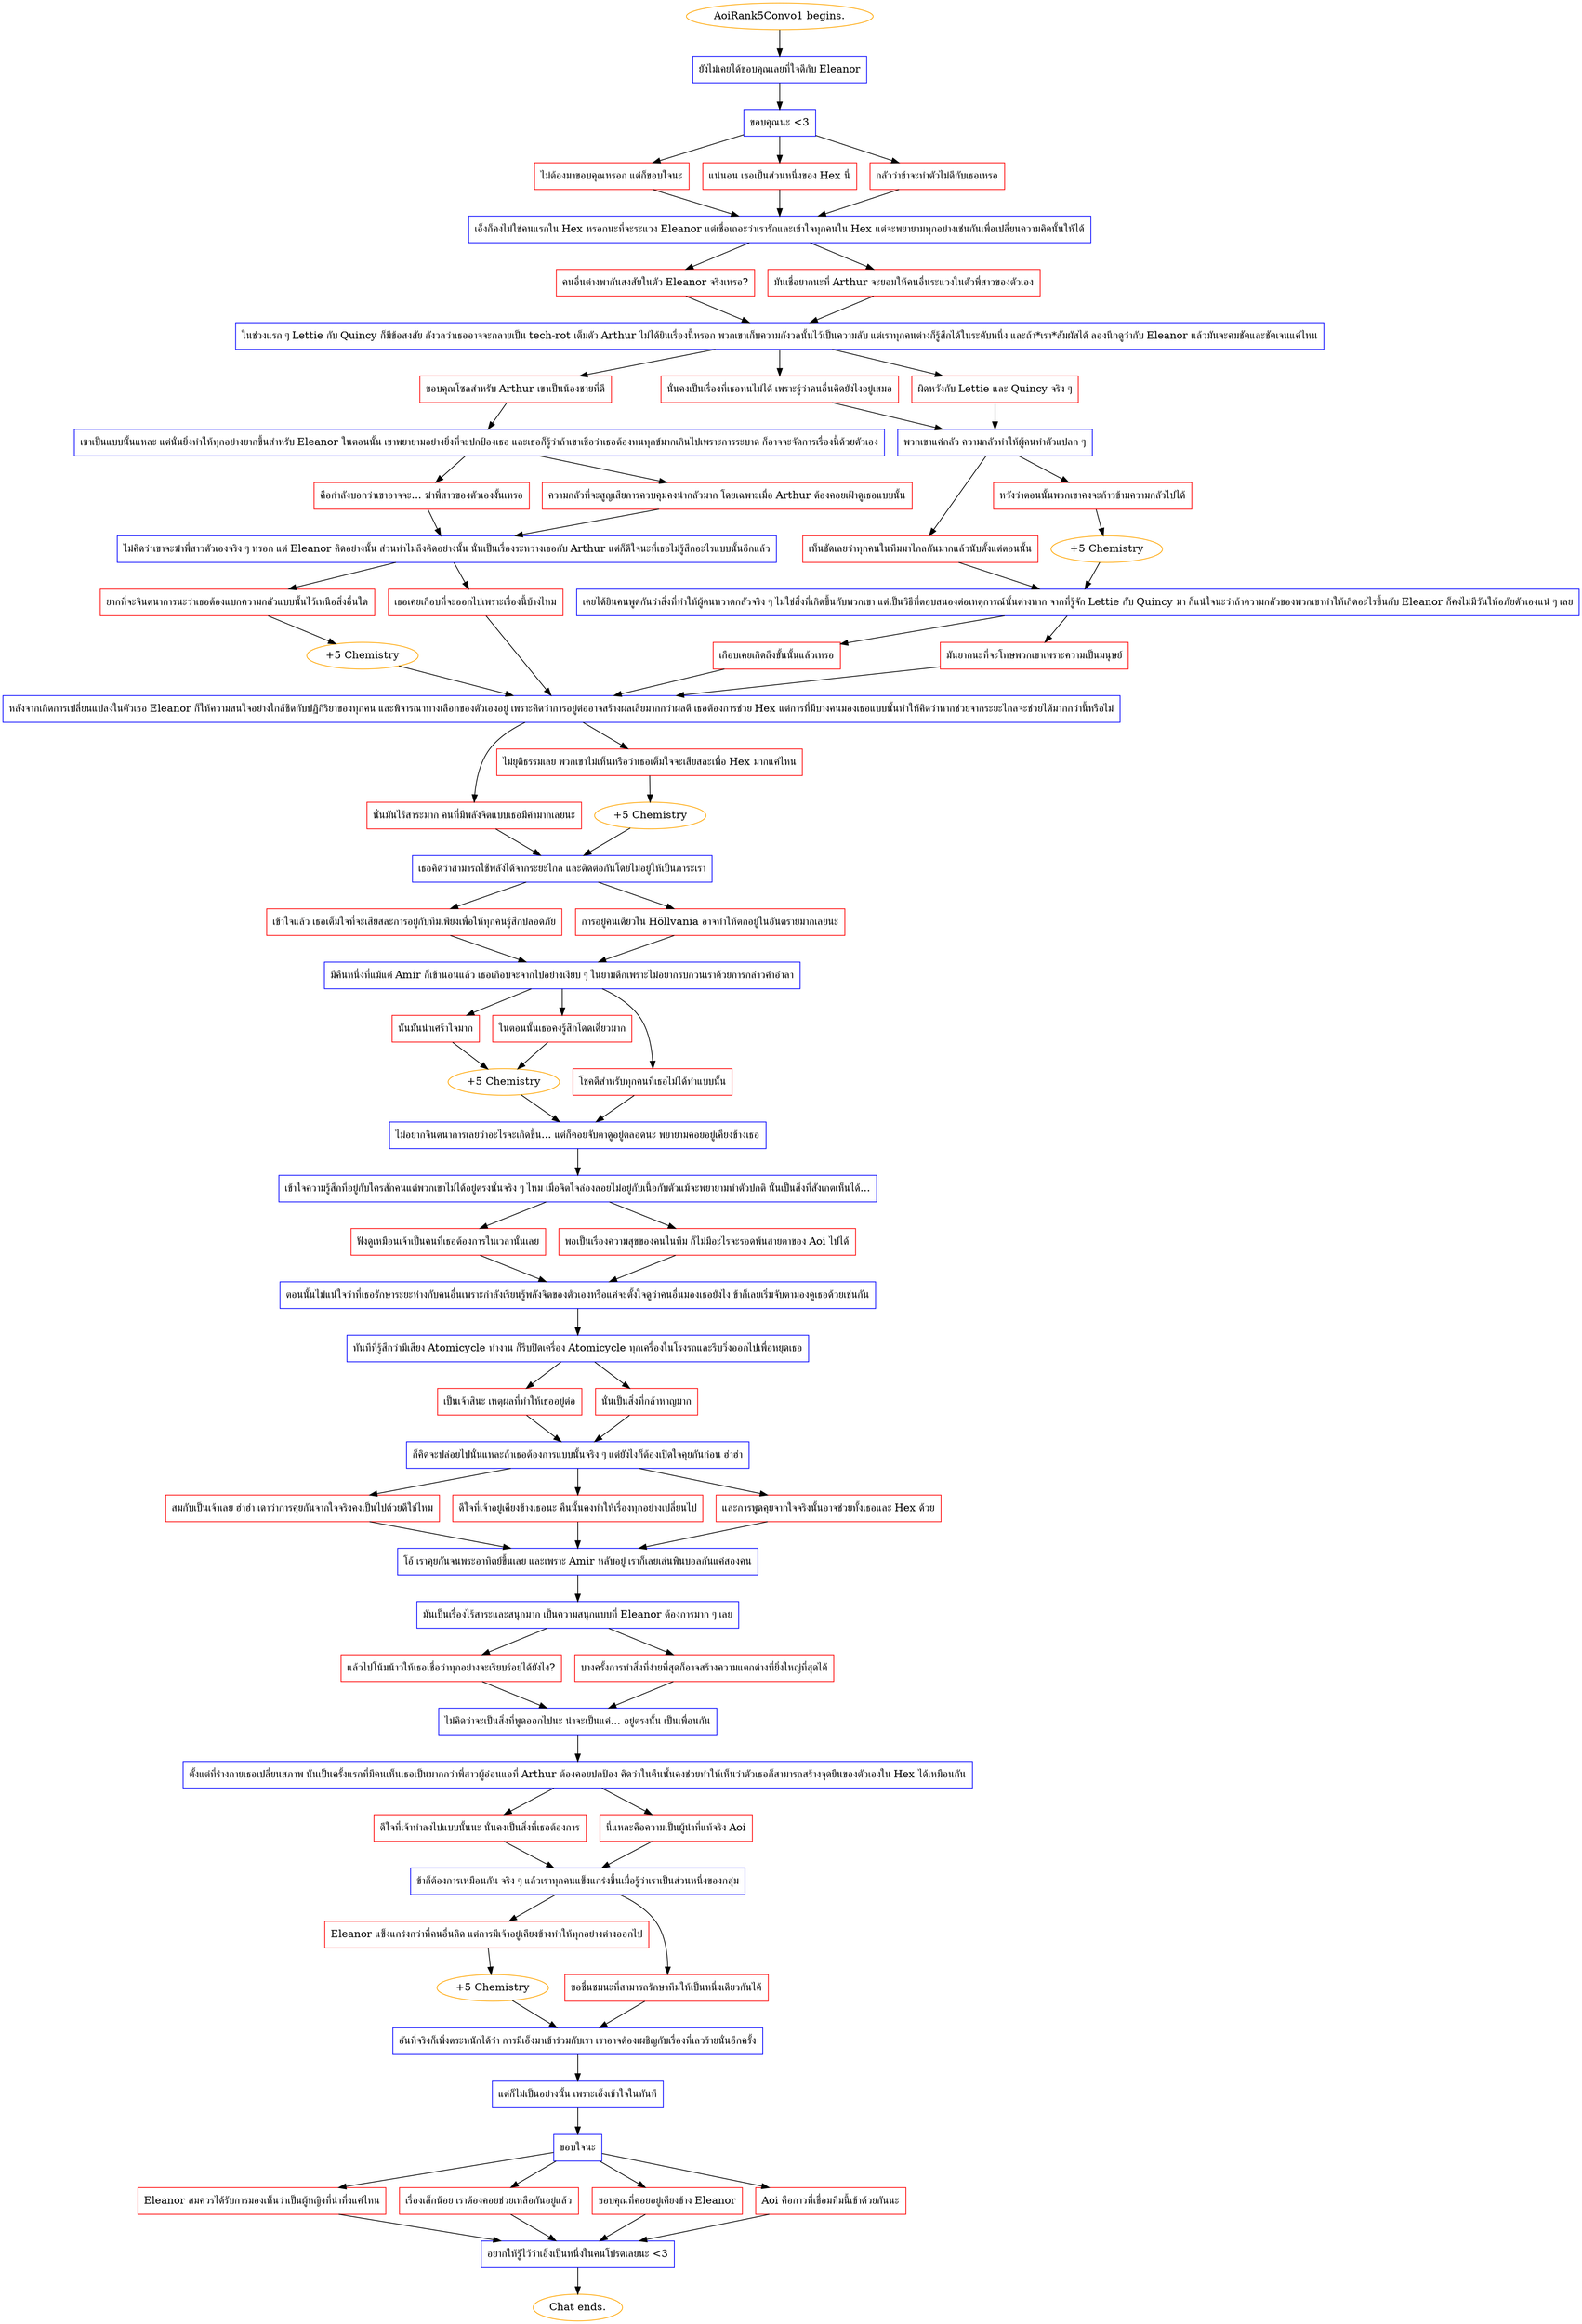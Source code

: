 digraph {
	"AoiRank5Convo1 begins." [color=orange];
		"AoiRank5Convo1 begins." -> j1566284253;
	j1566284253 [label="ยังไม่เคยได้ขอบคุณเลยที่ใจดีกับ Eleanor",shape=box,color=blue];
		j1566284253 -> j711810174;
	j711810174 [label="ขอบคุณนะ <3",shape=box,color=blue];
		j711810174 -> j205624667;
		j711810174 -> j1281321509;
		j711810174 -> j1318293211;
	j205624667 [label="ไม่ต้องมาขอบคุณหรอก แต่ก็ขอบใจนะ",shape=box,color=red];
		j205624667 -> j3745365389;
	j1281321509 [label="แน่นอน เธอเป็นส่วนหนึ่งของ Hex นี่",shape=box,color=red];
		j1281321509 -> j3745365389;
	j1318293211 [label="กลัวว่าข้าจะทำตัวไม่ดีกับเธอเหรอ",shape=box,color=red];
		j1318293211 -> j3745365389;
	j3745365389 [label="เอ็งก็คงไม่ใช่คนแรกใน Hex หรอกนะที่จะระแวง Eleanor แต่เชื่อเถอะว่าเรารักและเข้าใจทุกคนใน Hex แต่จะพยายามทุกอย่างเช่นกันเพื่อเปลี่ยนความคิดนั้นให้ได้",shape=box,color=blue];
		j3745365389 -> j2097706948;
		j3745365389 -> j3059111347;
	j2097706948 [label="คนอื่นต่างพากันสงสัยในตัว Eleanor จริงเหรอ?",shape=box,color=red];
		j2097706948 -> j3647173434;
	j3059111347 [label="มันเชื่อยากนะที่ Arthur จะยอมให้คนอื่นระแวงในตัวพี่สาวของตัวเอง",shape=box,color=red];
		j3059111347 -> j3647173434;
	j3647173434 [label="ในช่วงแรก ๆ Lettie กับ Quincy ก็มีข้อสงสัย กังวลว่าเธออาจจะกลายเป็น tech-rot เต็มตัว Arthur ไม่ได้ยินเรื่องนี้หรอก พวกเขาเก็บความกังวลนั้นไว้เป็นความลับ แต่เราทุกคนต่างก็รู้สึกได้ในระดับหนึ่ง และถ้า*เรา*สัมผัสได้ ลองนึกดูว่ากับ Eleanor แล้วมันจะคมชัดและชัดเจนแค่ไหน",shape=box,color=blue];
		j3647173434 -> j3771011180;
		j3647173434 -> j1248818500;
		j3647173434 -> j2597609808;
	j3771011180 [label="ขอบคุณโซลสำหรับ Arthur เขาเป็นน้องชายที่ดี",shape=box,color=red];
		j3771011180 -> j3562176681;
	j1248818500 [label="นั่นคงเป็นเรื่องที่เธอทนไม่ได้ เพราะรู้ว่าคนอื่นคิดยังไงอยู่เสมอ",shape=box,color=red];
		j1248818500 -> j911225285;
	j2597609808 [label="ผิดหวังกับ Lettie และ Quincy จริง ๆ",shape=box,color=red];
		j2597609808 -> j911225285;
	j3562176681 [label="เขาเป็นแบบนั้นแหละ แต่นั่นยิ่งทำให้ทุกอย่างยากขึ้นสำหรับ Eleanor ในตอนนั้น เขาพยายามอย่างยิ่งที่จะปกป้องเธอ และเธอก็รู้ว่าถ้าเขาเชื่อว่าเธอต้องทนทุกข์มากเกินไปเพราะการระบาด ก็อาจจะจัดการเรื่องนี้ด้วยตัวเอง",shape=box,color=blue];
		j3562176681 -> j1127136966;
		j3562176681 -> j1614342731;
	j911225285 [label="พวกเขาแค่กลัว ความกลัวทำให้ผู้คนทำตัวแปลก ๆ",shape=box,color=blue];
		j911225285 -> j3536165295;
		j911225285 -> j1495291101;
	j1127136966 [label="คือกำลังบอกว่าเขาอาจจะ... ฆ่าพี่สาวของตัวเองงั้นเหรอ",shape=box,color=red];
		j1127136966 -> j3489968582;
	j1614342731 [label="ความกลัวที่จะสูญเสียการควบคุมคงน่ากลัวมาก โดยเฉพาะเมื่อ Arthur ต้องคอยเฝ้าดูเธอแบบนั้น",shape=box,color=red];
		j1614342731 -> j3489968582;
	j3536165295 [label="เห็นชัดเลยว่าทุกคนในทีมมาไกลกันมากแล้วนับตั้งแต่ตอนนั้น",shape=box,color=red];
		j3536165295 -> j3140132171;
	j1495291101 [label="หวังว่าตอนนั้นพวกเขาคงจะก้าวข้ามความกลัวไปได้",shape=box,color=red];
		j1495291101 -> j2162104220;
	j3489968582 [label="ไม่คิดว่าเขาจะฆ่าพี่สาวตัวเองจริง ๆ หรอก แต่ Eleanor คิดอย่างนั้น ส่วนทำไมถึงคิดอย่างนั้น นั่นเป็นเรื่องระหว่างเธอกับ Arthur แต่ก็ดีใจนะที่เธอไม่รู้สึกอะไรแบบนั้นอีกแล้ว",shape=box,color=blue];
		j3489968582 -> j2074740495;
		j3489968582 -> j3490293375;
	j3140132171 [label="เคยได้ยินคนพูดกันว่าสิ่งที่ทำให้ผู้คนหวาดกลัวจริง ๆ ไม่ใช่สิ่งที่เกิดขึ้นกับพวกเขา แต่เป็นวิธีที่ตอบสนองต่อเหตุการณ์นั้นต่างหาก จากที่รู้จัก Lettie กับ Quincy มา ก็แน่ใจนะว่าถ้าความกลัวของพวกเขาทำให้เกิดอะไรขึ้นกับ Eleanor ก็คงไม่มีวันให้อภัยตัวเองแน่ ๆ เลย",shape=box,color=blue];
		j3140132171 -> j2268344564;
		j3140132171 -> j1042277015;
	j2162104220 [label="+5 Chemistry",color=orange];
		j2162104220 -> j3140132171;
	j2074740495 [label="ยากที่จะจินตนาการนะว่าเธอต้องแบกความกลัวแบบนั้นไว้เหนือสิ่งอื่นใด",shape=box,color=red];
		j2074740495 -> j1913123693;
	j3490293375 [label="เธอเคยเกือบที่จะออกไปเพราะเรื่องนี้บ้างไหม",shape=box,color=red];
		j3490293375 -> j2803262552;
	j2268344564 [label="เกือบเคยเกิดถึงขั้นนั้นแล้วเหรอ",shape=box,color=red];
		j2268344564 -> j2803262552;
	j1042277015 [label="มันยากนะที่จะโทษพวกเขาเพราะความเป็นมนุษย์",shape=box,color=red];
		j1042277015 -> j2803262552;
	j1913123693 [label="+5 Chemistry",color=orange];
		j1913123693 -> j2803262552;
	j2803262552 [label="หลังจากเกิดการเปลี่ยนแปลงในตัวเธอ Eleanor ก็ให้ความสนใจอย่างใกล้ชิดกับปฏิกิริยาของทุกคน และพิจารณาทางเลือกของตัวเองอยู่ เพราะคิดว่าการอยู่ต่ออาจสร้างผลเสียมากกว่าผลดี เธอต้องการช่วย Hex แต่การที่มีบางคนมองเธอแบบนั้นทำให้คิดว่าหากช่วยจากระยะไกลจะช่วยได้มากกว่านี้หรือไม่",shape=box,color=blue];
		j2803262552 -> j391401096;
		j2803262552 -> j2090515350;
	j391401096 [label="นั่นมันไร้สาระมาก คนที่มีพลังจิตแบบเธอมีค่ามากเลยนะ",shape=box,color=red];
		j391401096 -> j1300550466;
	j2090515350 [label="ไม่ยุติธรรมเลย พวกเขาไม่เห็นหรือว่าเธอเต็มใจจะเสียสละเพื่อ Hex มากแค่ไหน",shape=box,color=red];
		j2090515350 -> j2925149303;
	j1300550466 [label="เธอคิดว่าสามารถใช้พลังได้จากระยะไกล และติดต่อกันโดยไม่อยู่ให้เป็นภาระเรา",shape=box,color=blue];
		j1300550466 -> j3883907252;
		j1300550466 -> j2695881078;
	j2925149303 [label="+5 Chemistry",color=orange];
		j2925149303 -> j1300550466;
	j3883907252 [label="เข้าใจแล้ว เธอเต็มใจที่จะเสียสละการอยู่กับทีมเพียงเพื่อให้ทุกคนรู้สึกปลอดภัย",shape=box,color=red];
		j3883907252 -> j1463593111;
	j2695881078 [label="การอยู่คนเดียวใน Höllvania อาจทำให้ตกอยู่ในอันตรายมากเลยนะ",shape=box,color=red];
		j2695881078 -> j1463593111;
	j1463593111 [label="มีคืนหนึ่งที่แม้แต่ Amir ก็เข้านอนแล้ว เธอเกือบจะจากไปอย่างเงียบ ๆ ในยามดึกเพราะไม่อยากรบกวนเราด้วยการกล่าวคำอำลา",shape=box,color=blue];
		j1463593111 -> j1111938598;
		j1463593111 -> j3214832909;
		j1463593111 -> j1651874952;
	j1111938598 [label="นั่นมันน่าเศร้าใจมาก",shape=box,color=red];
		j1111938598 -> j3039666693;
	j3214832909 [label="โชคดีสำหรับทุกคนที่เธอไม่ได้ทำแบบนั้น",shape=box,color=red];
		j3214832909 -> j3256384453;
	j1651874952 [label="ในตอนนั้นเธอคงรู้สึกโดดเดี่ยวมาก",shape=box,color=red];
		j1651874952 -> j3039666693;
	j3039666693 [label="+5 Chemistry",color=orange];
		j3039666693 -> j3256384453;
	j3256384453 [label="ไม่อยากจินตนาการเลยว่าอะไรจะเกิดขึ้น... แต่ก็คอยจับตาดูอยู่ตลอดนะ พยายามคอยอยู่เคียงข้างเธอ",shape=box,color=blue];
		j3256384453 -> j649736609;
	j649736609 [label="เข้าใจความรู้สึกที่อยู่กับใครสักคนแต่พวกเขาไม่ได้อยู่ตรงนั้นจริง ๆ ไหม เมื่อจิตใจล่องลอยไม่อยู่กับเนื้อกับตัวแม้จะพยายามทำตัวปกติ นั่นเป็นสิ่งที่สังเกตเห็นได้...",shape=box,color=blue];
		j649736609 -> j354531063;
		j649736609 -> j1741052144;
	j354531063 [label="ฟังดูเหมือนเจ้าเป็นคนที่เธอต้องการในเวลานั้นเลย",shape=box,color=red];
		j354531063 -> j1276905125;
	j1741052144 [label="พอเป็นเรื่องความสุขของคนในทีม ก็ไม่มีอะไรจะรอดพ้นสายตาของ Aoi ไปได้",shape=box,color=red];
		j1741052144 -> j1276905125;
	j1276905125 [label="ตอนนั้นไม่แน่ใจว่าที่เธอรักษาระยะห่างกับคนอื่นเพราะกำลังเรียนรู้พลังจิตของตัวเองหรือแค่จะตั้งใจดูว่าคนอื่นมองเธอยังไง ข้าก็เลยเริ่มจับตามองดูเธอด้วยเช่นกัน",shape=box,color=blue];
		j1276905125 -> j934213687;
	j934213687 [label="ทันทีที่รู้สึกว่ามีเสียง Atomicycle ทำงาน ก็รีบปิดเครื่อง Atomicycle ทุกเครื่องในโรงรถและรีบวิ่งออกไปเพื่อหยุดเธอ",shape=box,color=blue];
		j934213687 -> j1191543193;
		j934213687 -> j2223676758;
	j1191543193 [label="เป็นเจ้าสินะ เหตุผลที่ทำให้เธออยู่ต่อ",shape=box,color=red];
		j1191543193 -> j2475477801;
	j2223676758 [label="นั่นเป็นสิ่งที่กล้าหาญมาก",shape=box,color=red];
		j2223676758 -> j2475477801;
	j2475477801 [label="ก็คิดจะปล่อยไปนั่นแหละถ้าเธอต้องการแบบนั้นจริง ๆ แต่ยังไงก็ต้องเปิดใจคุยกันก่อน ฮ่าฮ่า",shape=box,color=blue];
		j2475477801 -> j1695574715;
		j2475477801 -> j2282186280;
		j2475477801 -> j681395969;
	j1695574715 [label="สมกับเป็นเจ้าเลย ฮ่าฮ่า เดาว่าการคุยกันจากใจจริงคงเป็นไปด้วยดีใช่ไหม",shape=box,color=red];
		j1695574715 -> j4135642588;
	j2282186280 [label="ดีใจที่เจ้าอยู่เคียงข้างเธอนะ คืนนั้นคงทำให้เรื่องทุกอย่างเปลี่ยนไป",shape=box,color=red];
		j2282186280 -> j4135642588;
	j681395969 [label="และการพูดคุยจากใจจริงนั้นอาจช่วยทั้งเธอและ Hex ด้วย",shape=box,color=red];
		j681395969 -> j4135642588;
	j4135642588 [label="โอ้ เราคุยกันจนพระอาทิตย์ขึ้นเลย และเพราะ Amir หลับอยู่ เราก็เลยเล่นพินบอลกันแค่สองคน",shape=box,color=blue];
		j4135642588 -> j3243516635;
	j3243516635 [label="มันเป็นเรื่องไร้สาระและสนุกมาก เป็นความสนุกแบบที่ Eleanor ต้องการมาก ๆ เลย",shape=box,color=blue];
		j3243516635 -> j3271238068;
		j3243516635 -> j3642290431;
	j3271238068 [label="แล้วไปโน้มน้าวให้เธอเชื่อว่าทุกอย่างจะเรียบร้อยได้ยังไง?",shape=box,color=red];
		j3271238068 -> j1649288673;
	j3642290431 [label="บางครั้งการทำสิ่งที่ง่ายที่สุดก็อาจสร้างความแตกต่างที่ยิ่งใหญ่ที่สุดได้",shape=box,color=red];
		j3642290431 -> j1649288673;
	j1649288673 [label="ไม่คิดว่าจะเป็นสิ่งที่พูดออกไปนะ น่าจะเป็นแค่... อยู่ตรงนั้น เป็นเพื่อนกัน",shape=box,color=blue];
		j1649288673 -> j1462928199;
	j1462928199 [label="ตั้งแต่ที่ร่างกายเธอเปลี่ยนสภาพ นั่นเป็นครั้งแรกที่มีคนเห็นเธอเป็นมากกว่าพี่สาวผู้อ่อนแอที่ Arthur ต้องคอยปกป้อง คิดว่าในคืนนั้นคงช่วยทำให้เห็นว่าตัวเธอก็สามารถสร้างจุดยืนของตัวเองใน Hex ได้เหมือนกัน",shape=box,color=blue];
		j1462928199 -> j1513368038;
		j1462928199 -> j2702587579;
	j1513368038 [label="ดีใจที่เจ้าทำลงไปแบบนั้นนะ นั่นคงเป็นสิ่งที่เธอต้องการ",shape=box,color=red];
		j1513368038 -> j1118472254;
	j2702587579 [label="นี่แหละคือความเป็นผู้นำที่แท้จริง Aoi",shape=box,color=red];
		j2702587579 -> j1118472254;
	j1118472254 [label="ข้าก็ต้องการเหมือนกัน จริง ๆ แล้วเราทุกคนแข็งแกร่งขึ้นเมื่อรู้ว่าเราเป็นส่วนหนึ่งของกลุ่ม",shape=box,color=blue];
		j1118472254 -> j3253468171;
		j1118472254 -> j4151390109;
	j3253468171 [label="Eleanor แข็งแกร่งกว่าที่คนอื่นคิด แต่การมีเจ้าอยู่เคียงข้างทำให้ทุกอย่างต่างออกไป",shape=box,color=red];
		j3253468171 -> j3672102209;
	j4151390109 [label="ขอชื่นชมนะที่สามารถรักษาทีมให้เป็นหนึ่งเดียวกันได้",shape=box,color=red];
		j4151390109 -> j347017370;
	j3672102209 [label="+5 Chemistry",color=orange];
		j3672102209 -> j347017370;
	j347017370 [label="อันที่จริงก็เพิ่งตระหนักได้ว่า การมีเอ็งมาเข้าร่วมกับเรา เราอาจต้องเผชิญกับเรื่องที่เลวร้ายนั่นอีกครั้ง",shape=box,color=blue];
		j347017370 -> j2303482212;
	j2303482212 [label="แต่ก็ไม่เป็นอย่างนั้น เพราะเอ็งเข้าใจในทันที",shape=box,color=blue];
		j2303482212 -> j3565701684;
	j3565701684 [label="ขอบใจนะ",shape=box,color=blue];
		j3565701684 -> j2216535738;
		j3565701684 -> j3432113529;
		j3565701684 -> j4162888424;
		j3565701684 -> j1939786211;
	j2216535738 [label="Eleanor สมควรได้รับการมองเห็นว่าเป็นผู้หญิงที่น่าทึ่งแค่ไหน",shape=box,color=red];
		j2216535738 -> j3218088380;
	j3432113529 [label="เรื่องเล็กน้อย เราต้องคอยช่วยเหลือกันอยู่แล้ว",shape=box,color=red];
		j3432113529 -> j3218088380;
	j4162888424 [label="ขอบคุณที่คอยอยู่เคียงข้าง Eleanor",shape=box,color=red];
		j4162888424 -> j3218088380;
	j1939786211 [label="Aoi คือกาวที่เชื่อมทีมนี้เข้าด้วยกันนะ",shape=box,color=red];
		j1939786211 -> j3218088380;
	j3218088380 [label="อยากให้รู้ไว้ว่าเอ็งเป็นหนึ่งในคนโปรดเลยนะ <3",shape=box,color=blue];
		j3218088380 -> "Chat ends.";
	"Chat ends." [color=orange];
}